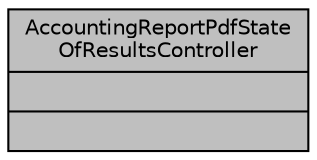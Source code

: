 digraph "AccountingReportPdfStateOfResultsController"
{
 // LATEX_PDF_SIZE
  bgcolor="transparent";
  edge [fontname="Helvetica",fontsize="10",labelfontname="Helvetica",labelfontsize="10"];
  node [fontname="Helvetica",fontsize="10",shape=record];
  Node1 [label="{AccountingReportPdfState\lOfResultsController\n||}",height=0.2,width=0.4,color="black", fillcolor="grey75", style="filled", fontcolor="black",tooltip="Controlador para la generación del reporte de estado de resultados."];
}
